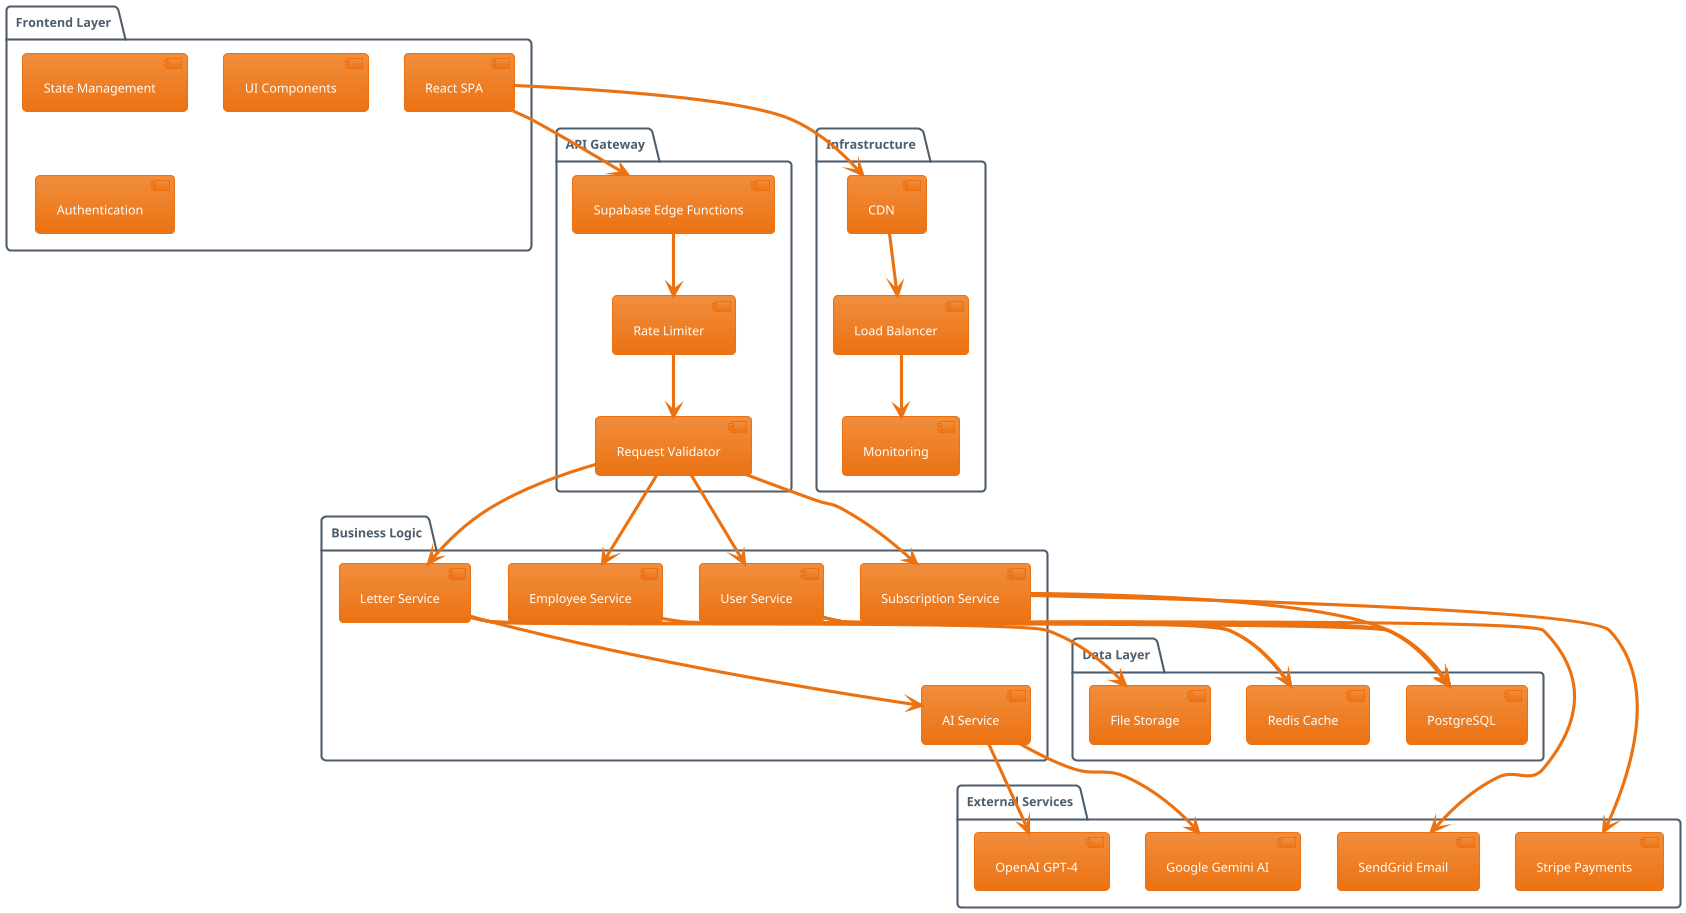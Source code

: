 @startuml LegalLetterAI_Architecture
!theme aws-orange

package "Frontend Layer" {
  [React SPA] as frontend
  [State Management] as state
  [UI Components] as ui
  [Authentication] as auth
}

package "API Gateway" {
  [Supabase Edge Functions] as gateway
  [Rate Limiter] as limiter
  [Request Validator] as validator
}

package "Business Logic" {
  [User Service] as userSvc
  [Letter Service] as letterSvc
  [Subscription Service] as subSvc
  [Employee Service] as empSvc
  [AI Service] as aiSvc
}

package "Data Layer" {
  [PostgreSQL] as db
  [Redis Cache] as cache
  [File Storage] as storage
}

package "External Services" {
  [Google Gemini AI] as gemini
  [OpenAI GPT-4] as openai
  [Stripe Payments] as stripe
  [SendGrid Email] as email
}

package "Infrastructure" {
  [CDN] as cdn
  [Load Balancer] as lb
  [Monitoring] as monitor
}

frontend --> gateway
gateway --> limiter
limiter --> validator
validator --> userSvc
validator --> letterSvc
validator --> subSvc
validator --> empSvc

letterSvc --> aiSvc
aiSvc --> gemini
aiSvc --> openai

userSvc --> db
letterSvc --> db
subSvc --> db
empSvc --> db

letterSvc --> cache
userSvc --> cache

letterSvc --> storage
subSvc --> stripe
userSvc --> email

frontend --> cdn
cdn --> lb
lb --> monitor

@enduml